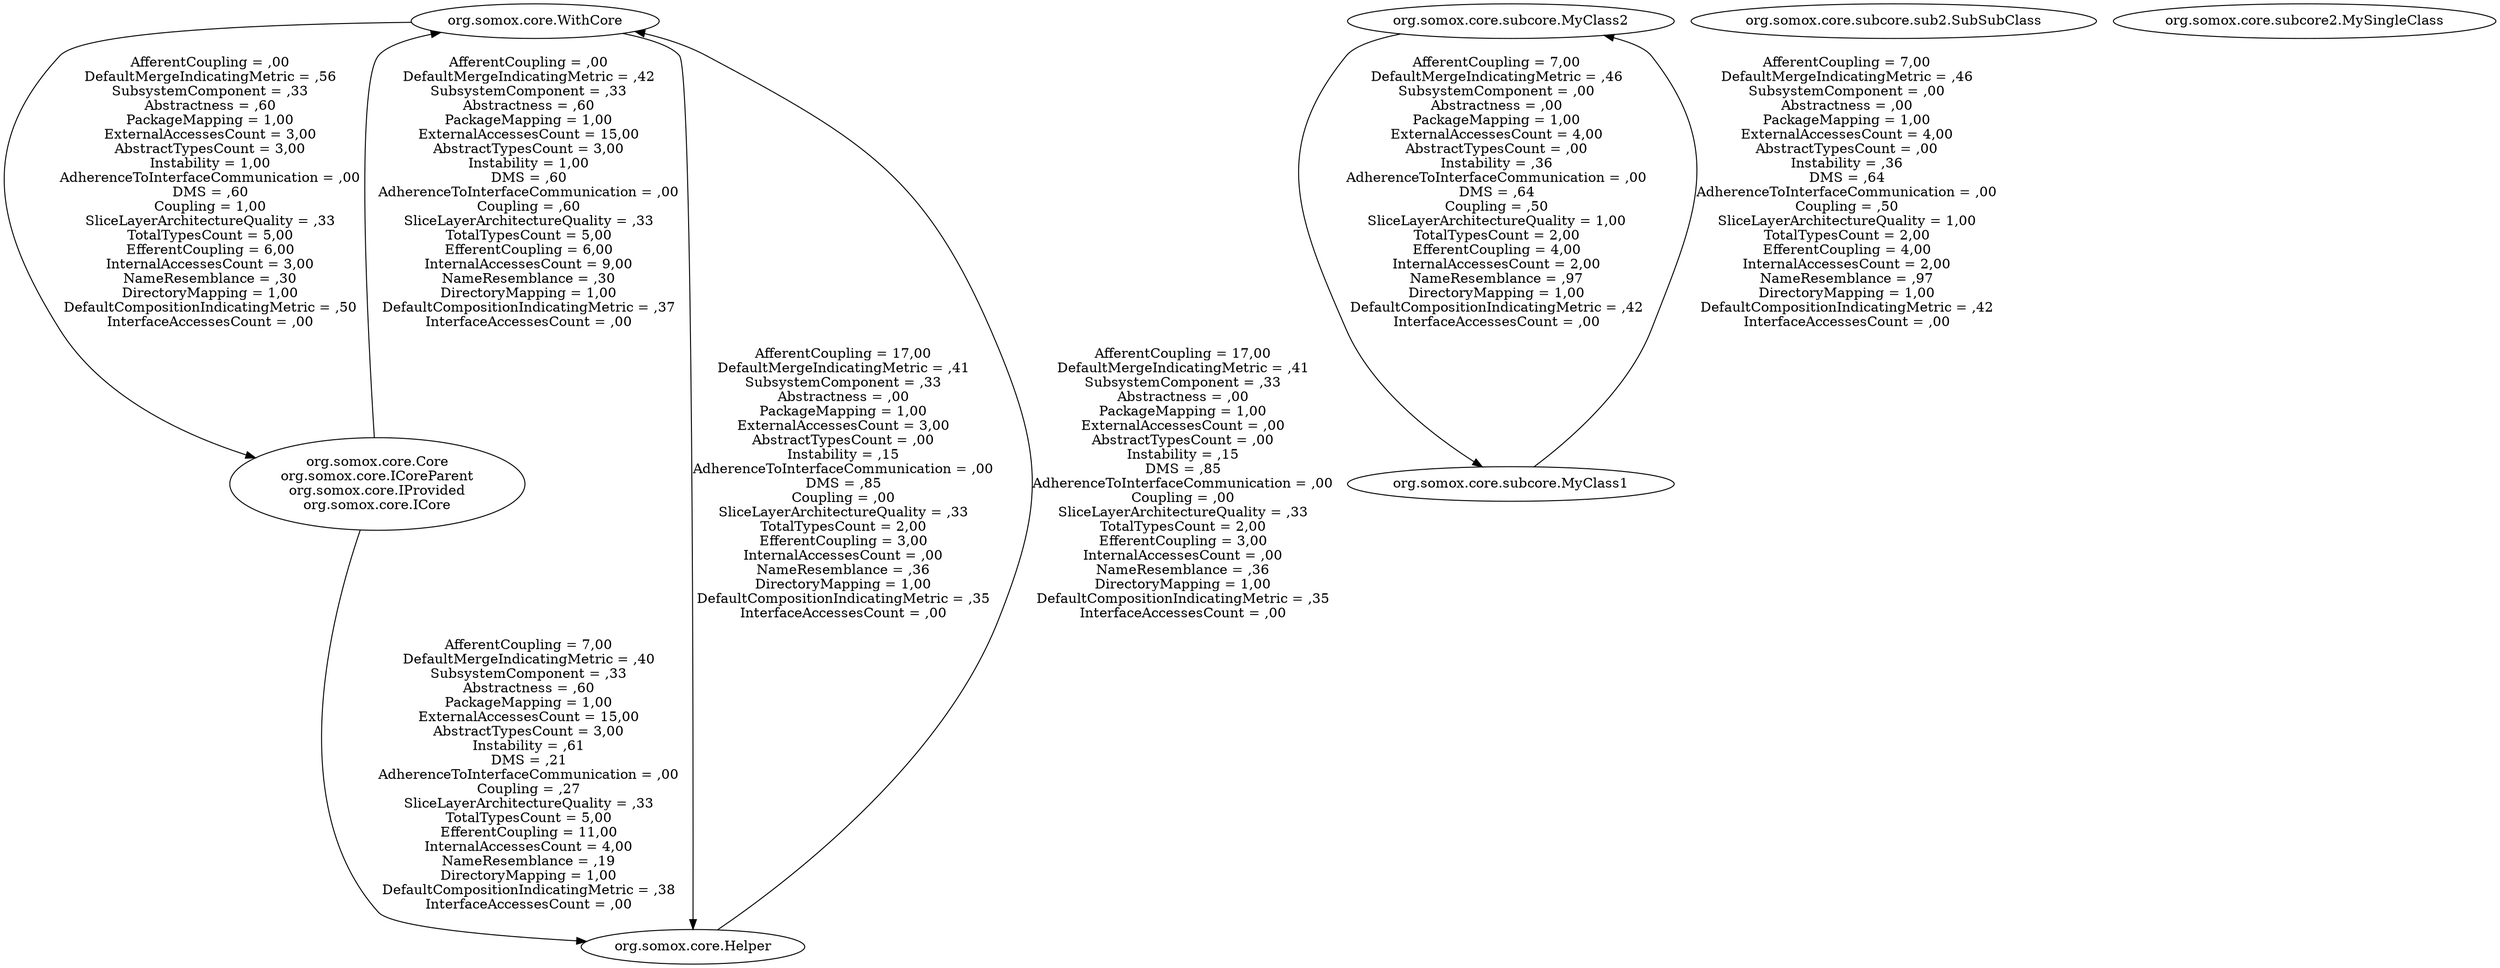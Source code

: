 digraph G {
"org.somox.core.WithCore";
"org.somox.core.Core\norg.somox.core.ICoreParent\norg.somox.core.IProvided\norg.somox.core.ICore";
"org.somox.core.Helper";
"org.somox.core.subcore.MyClass2";
"org.somox.core.subcore.MyClass1";
"org.somox.core.subcore.sub2.SubSubClass";
"org.somox.core.subcore2.MySingleClass";
"org.somox.core.subcore.MyClass1" -> "org.somox.core.subcore.MyClass2" [label="AfferentCoupling = 7,00\nDefaultMergeIndicatingMetric = ,46\nSubsystemComponent = ,00\nAbstractness = ,00\nPackageMapping = 1,00\nExternalAccessesCount = 4,00\nAbstractTypesCount = ,00\nInstability = ,36\nDMS = ,64\nAdherenceToInterfaceCommunication = ,00\nCoupling = ,50\nSliceLayerArchitectureQuality = 1,00\nTotalTypesCount = 2,00\nEfferentCoupling = 4,00\nInternalAccessesCount = 2,00\nNameResemblance = ,97\nDirectoryMapping = 1,00\nDefaultCompositionIndicatingMetric = ,42\nInterfaceAccessesCount = ,00\n"];
"org.somox.core.subcore.MyClass2" -> "org.somox.core.subcore.MyClass1" [label="AfferentCoupling = 7,00\nDefaultMergeIndicatingMetric = ,46\nSubsystemComponent = ,00\nAbstractness = ,00\nPackageMapping = 1,00\nExternalAccessesCount = 4,00\nAbstractTypesCount = ,00\nInstability = ,36\nAdherenceToInterfaceCommunication = ,00\nDMS = ,64\nCoupling = ,50\nSliceLayerArchitectureQuality = 1,00\nTotalTypesCount = 2,00\nEfferentCoupling = 4,00\nInternalAccessesCount = 2,00\nNameResemblance = ,97\nDirectoryMapping = 1,00\nDefaultCompositionIndicatingMetric = ,42\nInterfaceAccessesCount = ,00\n"];
"org.somox.core.Core\norg.somox.core.ICoreParent\norg.somox.core.IProvided\norg.somox.core.ICore" -> "org.somox.core.Helper" [label="AfferentCoupling = 7,00\nDefaultMergeIndicatingMetric = ,40\nSubsystemComponent = ,33\nAbstractness = ,60\nPackageMapping = 1,00\nExternalAccessesCount = 15,00\nAbstractTypesCount = 3,00\nInstability = ,61\nDMS = ,21\nAdherenceToInterfaceCommunication = ,00\nCoupling = ,27\nSliceLayerArchitectureQuality = ,33\nTotalTypesCount = 5,00\nEfferentCoupling = 11,00\nInternalAccessesCount = 4,00\nNameResemblance = ,19\nDirectoryMapping = 1,00\nDefaultCompositionIndicatingMetric = ,38\nInterfaceAccessesCount = ,00\n"];
"org.somox.core.Helper" -> "org.somox.core.WithCore" [label="AfferentCoupling = 17,00\nDefaultMergeIndicatingMetric = ,41\nSubsystemComponent = ,33\nAbstractness = ,00\nPackageMapping = 1,00\nExternalAccessesCount = ,00\nAbstractTypesCount = ,00\nInstability = ,15\nDMS = ,85\nAdherenceToInterfaceCommunication = ,00\nCoupling = ,00\nSliceLayerArchitectureQuality = ,33\nTotalTypesCount = 2,00\nEfferentCoupling = 3,00\nInternalAccessesCount = ,00\nNameResemblance = ,36\nDirectoryMapping = 1,00\nDefaultCompositionIndicatingMetric = ,35\nInterfaceAccessesCount = ,00\n"];
"org.somox.core.WithCore" -> "org.somox.core.Helper" [label="AfferentCoupling = 17,00\nDefaultMergeIndicatingMetric = ,41\nSubsystemComponent = ,33\nAbstractness = ,00\nPackageMapping = 1,00\nExternalAccessesCount = 3,00\nAbstractTypesCount = ,00\nInstability = ,15\nAdherenceToInterfaceCommunication = ,00\nDMS = ,85\nCoupling = ,00\nSliceLayerArchitectureQuality = ,33\nTotalTypesCount = 2,00\nEfferentCoupling = 3,00\nInternalAccessesCount = ,00\nNameResemblance = ,36\nDirectoryMapping = 1,00\nDefaultCompositionIndicatingMetric = ,35\nInterfaceAccessesCount = ,00\n"];
"org.somox.core.Core\norg.somox.core.ICoreParent\norg.somox.core.IProvided\norg.somox.core.ICore" -> "org.somox.core.WithCore" [label="AfferentCoupling = ,00\nDefaultMergeIndicatingMetric = ,42\nSubsystemComponent = ,33\nAbstractness = ,60\nPackageMapping = 1,00\nExternalAccessesCount = 15,00\nAbstractTypesCount = 3,00\nInstability = 1,00\nDMS = ,60\nAdherenceToInterfaceCommunication = ,00\nCoupling = ,60\nSliceLayerArchitectureQuality = ,33\nTotalTypesCount = 5,00\nEfferentCoupling = 6,00\nInternalAccessesCount = 9,00\nNameResemblance = ,30\nDirectoryMapping = 1,00\nDefaultCompositionIndicatingMetric = ,37\nInterfaceAccessesCount = ,00\n"];
"org.somox.core.WithCore" -> "org.somox.core.Core\norg.somox.core.ICoreParent\norg.somox.core.IProvided\norg.somox.core.ICore" [label="AfferentCoupling = ,00\nDefaultMergeIndicatingMetric = ,56\nSubsystemComponent = ,33\nAbstractness = ,60\nPackageMapping = 1,00\nExternalAccessesCount = 3,00\nAbstractTypesCount = 3,00\nInstability = 1,00\nAdherenceToInterfaceCommunication = ,00\nDMS = ,60\nCoupling = 1,00\nSliceLayerArchitectureQuality = ,33\nTotalTypesCount = 5,00\nEfferentCoupling = 6,00\nInternalAccessesCount = 3,00\nNameResemblance = ,30\nDirectoryMapping = 1,00\nDefaultCompositionIndicatingMetric = ,50\nInterfaceAccessesCount = ,00\n"];
}
